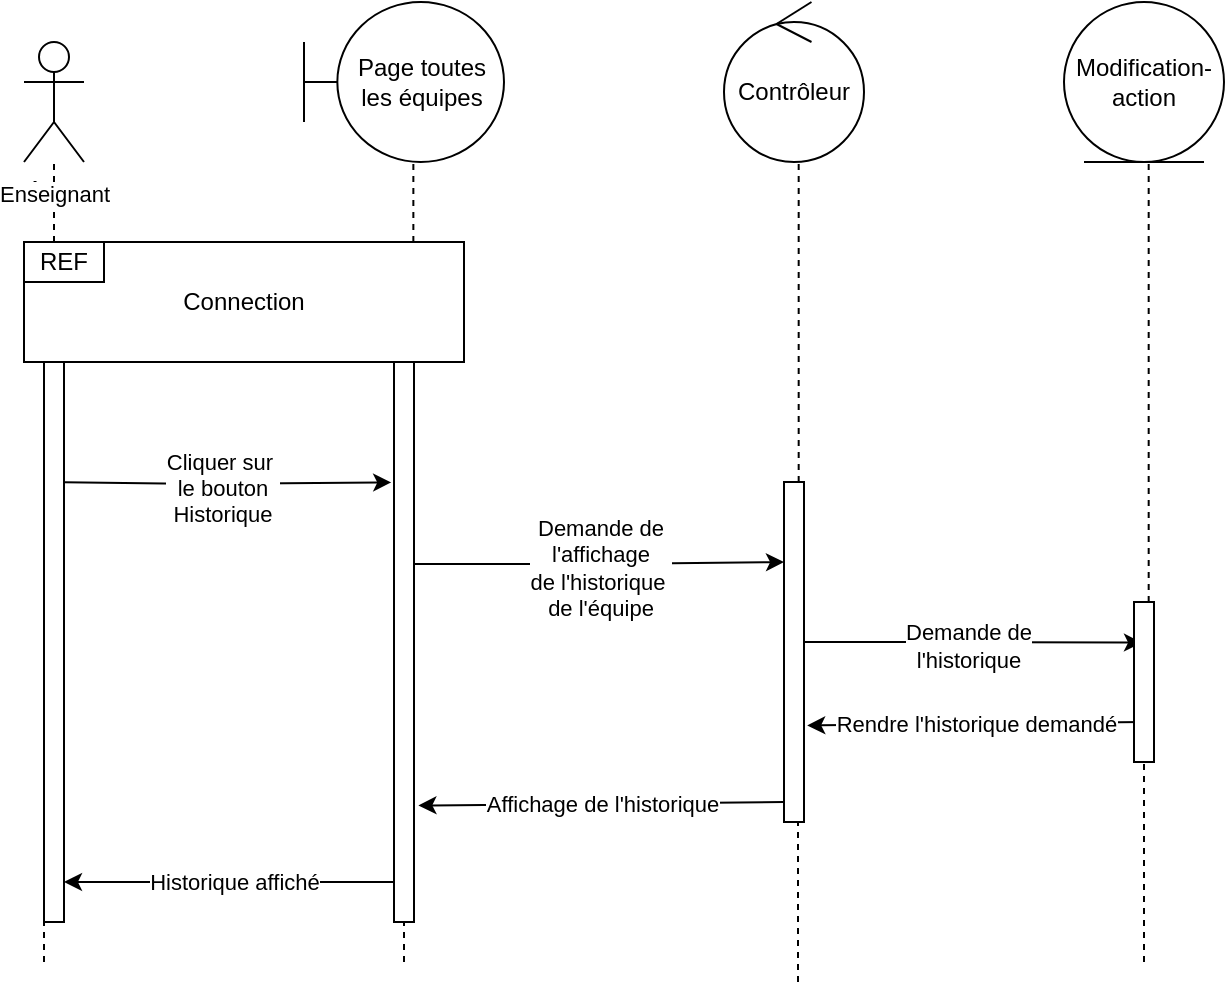 <mxfile version="17.1.2" type="github">
  <diagram id="kgpKYQtTHZ0yAKxKKP6v" name="Page-1">
    <mxGraphModel dx="1209" dy="662" grid="1" gridSize="10" guides="1" tooltips="1" connect="0" arrows="1" fold="1" page="1" pageScale="1" pageWidth="850" pageHeight="1100" math="0" shadow="0">
      <root>
        <mxCell id="0" />
        <mxCell id="1" parent="0" />
        <mxCell id="fhDAoPtou8Xjza8o6NYz-1" value="Actor" style="shape=umlActor;verticalLabelPosition=bottom;verticalAlign=top;html=1;outlineConnect=0;" parent="1" vertex="1">
          <mxGeometry x="100" y="60" width="30" height="60" as="geometry" />
        </mxCell>
        <mxCell id="fhDAoPtou8Xjza8o6NYz-2" value="Page toutes&lt;br&gt;les équipes" style="shape=umlBoundary;whiteSpace=wrap;html=1;" parent="1" vertex="1">
          <mxGeometry x="240" y="40" width="100" height="80" as="geometry" />
        </mxCell>
        <mxCell id="fhDAoPtou8Xjza8o6NYz-3" value="Contrôleur" style="ellipse;shape=umlControl;whiteSpace=wrap;html=1;" parent="1" vertex="1">
          <mxGeometry x="450" y="40" width="70" height="80" as="geometry" />
        </mxCell>
        <mxCell id="fhDAoPtou8Xjza8o6NYz-4" value="Modification-&lt;br&gt;action" style="ellipse;shape=umlEntity;whiteSpace=wrap;html=1;" parent="1" vertex="1">
          <mxGeometry x="620" y="40" width="80" height="80" as="geometry" />
        </mxCell>
        <mxCell id="fhDAoPtou8Xjza8o6NYz-8" value="" style="endArrow=none;dashed=1;html=1;rounded=0;startArrow=none;" parent="1" source="fhDAoPtou8Xjza8o6NYz-79" target="fhDAoPtou8Xjza8o6NYz-1" edge="1">
          <mxGeometry width="50" height="50" relative="1" as="geometry">
            <mxPoint x="110" y="520" as="sourcePoint" />
            <mxPoint x="500" y="170" as="targetPoint" />
          </mxGeometry>
        </mxCell>
        <mxCell id="fhDAoPtou8Xjza8o6NYz-87" value="Enseignant" style="edgeLabel;html=1;align=center;verticalAlign=middle;resizable=0;points=[];" parent="fhDAoPtou8Xjza8o6NYz-8" vertex="1" connectable="0">
          <mxGeometry x="0.692" relative="1" as="geometry">
            <mxPoint as="offset" />
          </mxGeometry>
        </mxCell>
        <mxCell id="fhDAoPtou8Xjza8o6NYz-9" value="" style="endArrow=none;dashed=1;html=1;rounded=0;startArrow=none;" parent="1" source="fhDAoPtou8Xjza8o6NYz-81" edge="1">
          <mxGeometry width="50" height="50" relative="1" as="geometry">
            <mxPoint x="290" y="520" as="sourcePoint" />
            <mxPoint x="294.681" y="120" as="targetPoint" />
          </mxGeometry>
        </mxCell>
        <mxCell id="fhDAoPtou8Xjza8o6NYz-10" value="" style="endArrow=none;dashed=1;html=1;rounded=0;startArrow=none;" parent="1" source="fhDAoPtou8Xjza8o6NYz-83" edge="1">
          <mxGeometry width="50" height="50" relative="1" as="geometry">
            <mxPoint x="487" y="530" as="sourcePoint" />
            <mxPoint x="487.341" y="120" as="targetPoint" />
          </mxGeometry>
        </mxCell>
        <mxCell id="fhDAoPtou8Xjza8o6NYz-11" value="" style="endArrow=none;dashed=1;html=1;rounded=0;startArrow=none;" parent="1" source="fhDAoPtou8Xjza8o6NYz-85" edge="1">
          <mxGeometry width="50" height="50" relative="1" as="geometry">
            <mxPoint x="660" y="520" as="sourcePoint" />
            <mxPoint x="662.341" y="120" as="targetPoint" />
          </mxGeometry>
        </mxCell>
        <mxCell id="fhDAoPtou8Xjza8o6NYz-12" value="Connection" style="rounded=0;whiteSpace=wrap;html=1;" parent="1" vertex="1">
          <mxGeometry x="100" y="160" width="220" height="60" as="geometry" />
        </mxCell>
        <mxCell id="fhDAoPtou8Xjza8o6NYz-13" value="REF" style="rounded=0;whiteSpace=wrap;html=1;" parent="1" vertex="1">
          <mxGeometry x="100" y="160" width="40" height="20" as="geometry" />
        </mxCell>
        <mxCell id="fhDAoPtou8Xjza8o6NYz-14" value="" style="endArrow=classic;html=1;rounded=0;entryX=-0.14;entryY=0.215;entryDx=0;entryDy=0;entryPerimeter=0;" parent="1" target="fhDAoPtou8Xjza8o6NYz-81" edge="1">
          <mxGeometry relative="1" as="geometry">
            <mxPoint x="110" y="280" as="sourcePoint" />
            <mxPoint x="289" y="281.33" as="targetPoint" />
            <Array as="points">
              <mxPoint x="190" y="281" />
            </Array>
          </mxGeometry>
        </mxCell>
        <mxCell id="fhDAoPtou8Xjza8o6NYz-15" value="Cliquer sur&amp;nbsp;&lt;br&gt;le bouton&lt;br&gt;Historique" style="edgeLabel;html=1;align=center;verticalAlign=middle;resizable=0;points=[];" parent="fhDAoPtou8Xjza8o6NYz-14" vertex="1" connectable="0">
          <mxGeometry x="0.028" y="-2" relative="1" as="geometry">
            <mxPoint as="offset" />
          </mxGeometry>
        </mxCell>
        <mxCell id="fhDAoPtou8Xjza8o6NYz-26" value="" style="endArrow=classic;html=1;rounded=0;" parent="1" edge="1">
          <mxGeometry relative="1" as="geometry">
            <mxPoint x="290" y="321" as="sourcePoint" />
            <mxPoint x="480" y="320" as="targetPoint" />
            <Array as="points">
              <mxPoint x="390" y="321" />
            </Array>
          </mxGeometry>
        </mxCell>
        <mxCell id="fhDAoPtou8Xjza8o6NYz-27" value="Demande de&lt;br&gt;l&#39;affichage&lt;br&gt;de l&#39;historique&amp;nbsp;&lt;br&gt;de l&#39;équipe" style="edgeLabel;html=1;align=center;verticalAlign=middle;resizable=0;points=[];" parent="fhDAoPtou8Xjza8o6NYz-26" vertex="1" connectable="0">
          <mxGeometry x="0.028" y="-2" relative="1" as="geometry">
            <mxPoint as="offset" />
          </mxGeometry>
        </mxCell>
        <mxCell id="fhDAoPtou8Xjza8o6NYz-69" value="" style="endArrow=classic;html=1;rounded=0;entryX=1.16;entryY=0.716;entryDx=0;entryDy=0;entryPerimeter=0;" parent="1" target="fhDAoPtou8Xjza8o6NYz-83" edge="1">
          <mxGeometry relative="1" as="geometry">
            <mxPoint x="660" y="400" as="sourcePoint" />
            <mxPoint x="480" y="400" as="targetPoint" />
            <Array as="points" />
          </mxGeometry>
        </mxCell>
        <mxCell id="fhDAoPtou8Xjza8o6NYz-70" value="Rendre l&#39;historique demandé" style="edgeLabel;resizable=0;html=1;align=center;verticalAlign=middle;" parent="fhDAoPtou8Xjza8o6NYz-69" connectable="0" vertex="1">
          <mxGeometry relative="1" as="geometry" />
        </mxCell>
        <mxCell id="fhDAoPtou8Xjza8o6NYz-73" value="" style="endArrow=classic;html=1;rounded=0;entryX=1.22;entryY=0.792;entryDx=0;entryDy=0;entryPerimeter=0;" parent="1" target="fhDAoPtou8Xjza8o6NYz-81" edge="1">
          <mxGeometry relative="1" as="geometry">
            <mxPoint x="480" y="440" as="sourcePoint" />
            <mxPoint x="290" y="440" as="targetPoint" />
            <Array as="points" />
          </mxGeometry>
        </mxCell>
        <mxCell id="fhDAoPtou8Xjza8o6NYz-74" value="Affichage de l&#39;historique" style="edgeLabel;resizable=0;html=1;align=center;verticalAlign=middle;" parent="fhDAoPtou8Xjza8o6NYz-73" connectable="0" vertex="1">
          <mxGeometry relative="1" as="geometry" />
        </mxCell>
        <mxCell id="fhDAoPtou8Xjza8o6NYz-75" value="" style="endArrow=classic;html=1;rounded=0;" parent="1" target="fhDAoPtou8Xjza8o6NYz-79" edge="1">
          <mxGeometry relative="1" as="geometry">
            <mxPoint x="290" y="480" as="sourcePoint" />
            <mxPoint x="110" y="480" as="targetPoint" />
            <Array as="points">
              <mxPoint x="190" y="480" />
            </Array>
          </mxGeometry>
        </mxCell>
        <mxCell id="fhDAoPtou8Xjza8o6NYz-76" value="Historique affiché" style="edgeLabel;resizable=0;html=1;align=center;verticalAlign=middle;" parent="fhDAoPtou8Xjza8o6NYz-75" connectable="0" vertex="1">
          <mxGeometry relative="1" as="geometry" />
        </mxCell>
        <mxCell id="fhDAoPtou8Xjza8o6NYz-77" value="" style="endArrow=classic;html=1;rounded=0;entryX=-0.05;entryY=0.571;entryDx=0;entryDy=0;entryPerimeter=0;" parent="1" edge="1">
          <mxGeometry relative="1" as="geometry">
            <mxPoint x="480" y="360" as="sourcePoint" />
            <mxPoint x="659" y="360.33" as="targetPoint" />
            <Array as="points">
              <mxPoint x="560" y="360" />
            </Array>
          </mxGeometry>
        </mxCell>
        <mxCell id="fhDAoPtou8Xjza8o6NYz-78" value="Demande de&lt;br&gt;l&#39;historique" style="edgeLabel;html=1;align=center;verticalAlign=middle;resizable=0;points=[];" parent="fhDAoPtou8Xjza8o6NYz-77" vertex="1" connectable="0">
          <mxGeometry x="0.028" y="-2" relative="1" as="geometry">
            <mxPoint as="offset" />
          </mxGeometry>
        </mxCell>
        <mxCell id="fhDAoPtou8Xjza8o6NYz-79" value="" style="html=1;points=[];perimeter=orthogonalPerimeter;" parent="1" vertex="1">
          <mxGeometry x="110" y="220" width="10" height="280" as="geometry" />
        </mxCell>
        <mxCell id="fhDAoPtou8Xjza8o6NYz-80" value="" style="endArrow=none;dashed=1;html=1;rounded=0;" parent="1" target="fhDAoPtou8Xjza8o6NYz-79" edge="1">
          <mxGeometry width="50" height="50" relative="1" as="geometry">
            <mxPoint x="110" y="520" as="sourcePoint" />
            <mxPoint x="114.651" y="120" as="targetPoint" />
          </mxGeometry>
        </mxCell>
        <mxCell id="fhDAoPtou8Xjza8o6NYz-81" value="" style="html=1;points=[];perimeter=orthogonalPerimeter;" parent="1" vertex="1">
          <mxGeometry x="285" y="220" width="10" height="280" as="geometry" />
        </mxCell>
        <mxCell id="fhDAoPtou8Xjza8o6NYz-82" value="" style="endArrow=none;dashed=1;html=1;rounded=0;" parent="1" target="fhDAoPtou8Xjza8o6NYz-81" edge="1">
          <mxGeometry width="50" height="50" relative="1" as="geometry">
            <mxPoint x="290" y="520" as="sourcePoint" />
            <mxPoint x="294.681" y="120" as="targetPoint" />
          </mxGeometry>
        </mxCell>
        <mxCell id="fhDAoPtou8Xjza8o6NYz-83" value="" style="html=1;points=[];perimeter=orthogonalPerimeter;" parent="1" vertex="1">
          <mxGeometry x="480" y="280" width="10" height="170" as="geometry" />
        </mxCell>
        <mxCell id="fhDAoPtou8Xjza8o6NYz-84" value="" style="endArrow=none;dashed=1;html=1;rounded=0;" parent="1" target="fhDAoPtou8Xjza8o6NYz-83" edge="1">
          <mxGeometry width="50" height="50" relative="1" as="geometry">
            <mxPoint x="487" y="530" as="sourcePoint" />
            <mxPoint x="487.341" y="120" as="targetPoint" />
          </mxGeometry>
        </mxCell>
        <mxCell id="fhDAoPtou8Xjza8o6NYz-85" value="" style="html=1;points=[];perimeter=orthogonalPerimeter;" parent="1" vertex="1">
          <mxGeometry x="655" y="340" width="10" height="80" as="geometry" />
        </mxCell>
        <mxCell id="fhDAoPtou8Xjza8o6NYz-86" value="" style="endArrow=none;dashed=1;html=1;rounded=0;" parent="1" target="fhDAoPtou8Xjza8o6NYz-85" edge="1">
          <mxGeometry width="50" height="50" relative="1" as="geometry">
            <mxPoint x="660" y="520" as="sourcePoint" />
            <mxPoint x="662.341" y="120" as="targetPoint" />
          </mxGeometry>
        </mxCell>
      </root>
    </mxGraphModel>
  </diagram>
</mxfile>
